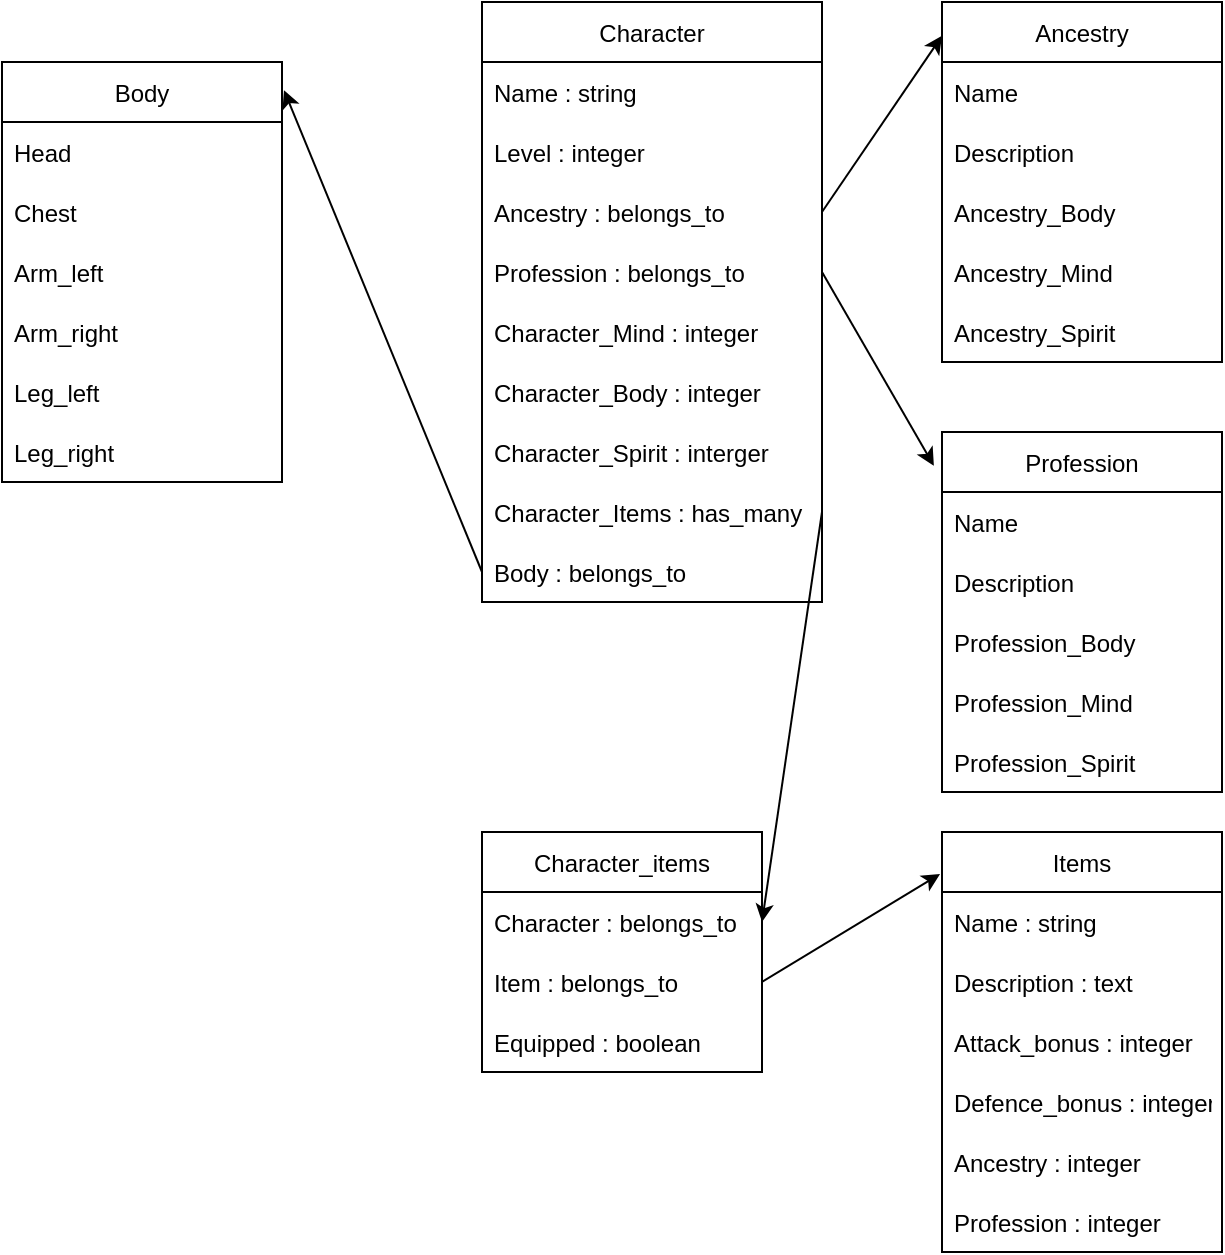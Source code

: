 <mxfile>
    <diagram id="YG7Mp7g4GFFRJLKrn7kD" name="ERD">
        <mxGraphModel dx="910" dy="627" grid="1" gridSize="10" guides="1" tooltips="1" connect="1" arrows="1" fold="1" page="1" pageScale="1" pageWidth="850" pageHeight="1100" math="0" shadow="0">
            <root>
                <mxCell id="30YPt-hrgtb1ijpq8aqN-0"/>
                <mxCell id="30YPt-hrgtb1ijpq8aqN-1" parent="30YPt-hrgtb1ijpq8aqN-0"/>
                <mxCell id="DeDezCakj3QE2Zx5X0VK-0" value="Character" style="swimlane;fontStyle=0;childLayout=stackLayout;horizontal=1;startSize=30;horizontalStack=0;resizeParent=1;resizeParentMax=0;resizeLast=0;collapsible=1;marginBottom=0;" vertex="1" parent="30YPt-hrgtb1ijpq8aqN-1">
                    <mxGeometry x="250" y="55" width="170" height="300" as="geometry"/>
                </mxCell>
                <mxCell id="DeDezCakj3QE2Zx5X0VK-12" value="Name : string" style="text;strokeColor=none;fillColor=none;align=left;verticalAlign=middle;spacingLeft=4;spacingRight=4;overflow=hidden;points=[[0,0.5],[1,0.5]];portConstraint=eastwest;rotatable=0;" vertex="1" parent="DeDezCakj3QE2Zx5X0VK-0">
                    <mxGeometry y="30" width="170" height="30" as="geometry"/>
                </mxCell>
                <mxCell id="DeDezCakj3QE2Zx5X0VK-13" value="Level : integer" style="text;strokeColor=none;fillColor=none;align=left;verticalAlign=middle;spacingLeft=4;spacingRight=4;overflow=hidden;points=[[0,0.5],[1,0.5]];portConstraint=eastwest;rotatable=0;" vertex="1" parent="DeDezCakj3QE2Zx5X0VK-0">
                    <mxGeometry y="60" width="170" height="30" as="geometry"/>
                </mxCell>
                <mxCell id="DeDezCakj3QE2Zx5X0VK-1" value="Ancestry : belongs_to" style="text;strokeColor=none;fillColor=none;align=left;verticalAlign=middle;spacingLeft=4;spacingRight=4;overflow=hidden;points=[[0,0.5],[1,0.5]];portConstraint=eastwest;rotatable=0;" vertex="1" parent="DeDezCakj3QE2Zx5X0VK-0">
                    <mxGeometry y="90" width="170" height="30" as="geometry"/>
                </mxCell>
                <mxCell id="DeDezCakj3QE2Zx5X0VK-2" value="Profession : belongs_to" style="text;strokeColor=none;fillColor=none;align=left;verticalAlign=middle;spacingLeft=4;spacingRight=4;overflow=hidden;points=[[0,0.5],[1,0.5]];portConstraint=eastwest;rotatable=0;" vertex="1" parent="DeDezCakj3QE2Zx5X0VK-0">
                    <mxGeometry y="120" width="170" height="30" as="geometry"/>
                </mxCell>
                <mxCell id="DeDezCakj3QE2Zx5X0VK-4" value="Character_Mind : integer" style="text;strokeColor=none;fillColor=none;align=left;verticalAlign=middle;spacingLeft=4;spacingRight=4;overflow=hidden;points=[[0,0.5],[1,0.5]];portConstraint=eastwest;rotatable=0;" vertex="1" parent="DeDezCakj3QE2Zx5X0VK-0">
                    <mxGeometry y="150" width="170" height="30" as="geometry"/>
                </mxCell>
                <mxCell id="DeDezCakj3QE2Zx5X0VK-5" value="Character_Body : integer" style="text;strokeColor=none;fillColor=none;align=left;verticalAlign=middle;spacingLeft=4;spacingRight=4;overflow=hidden;points=[[0,0.5],[1,0.5]];portConstraint=eastwest;rotatable=0;" vertex="1" parent="DeDezCakj3QE2Zx5X0VK-0">
                    <mxGeometry y="180" width="170" height="30" as="geometry"/>
                </mxCell>
                <mxCell id="DeDezCakj3QE2Zx5X0VK-6" value="Character_Spirit : interger" style="text;strokeColor=none;fillColor=none;align=left;verticalAlign=middle;spacingLeft=4;spacingRight=4;overflow=hidden;points=[[0,0.5],[1,0.5]];portConstraint=eastwest;rotatable=0;" vertex="1" parent="DeDezCakj3QE2Zx5X0VK-0">
                    <mxGeometry y="210" width="170" height="30" as="geometry"/>
                </mxCell>
                <mxCell id="DeDezCakj3QE2Zx5X0VK-7" value="Character_Items : has_many" style="text;strokeColor=none;fillColor=none;align=left;verticalAlign=middle;spacingLeft=4;spacingRight=4;overflow=hidden;points=[[0,0.5],[1,0.5]];portConstraint=eastwest;rotatable=0;" vertex="1" parent="DeDezCakj3QE2Zx5X0VK-0">
                    <mxGeometry y="240" width="170" height="30" as="geometry"/>
                </mxCell>
                <mxCell id="DeDezCakj3QE2Zx5X0VK-39" value="Body : belongs_to" style="text;strokeColor=none;fillColor=none;align=left;verticalAlign=middle;spacingLeft=4;spacingRight=4;overflow=hidden;points=[[0,0.5],[1,0.5]];portConstraint=eastwest;rotatable=0;" vertex="1" parent="DeDezCakj3QE2Zx5X0VK-0">
                    <mxGeometry y="270" width="170" height="30" as="geometry"/>
                </mxCell>
                <mxCell id="DeDezCakj3QE2Zx5X0VK-8" value="Ancestry" style="swimlane;fontStyle=0;childLayout=stackLayout;horizontal=1;startSize=30;horizontalStack=0;resizeParent=1;resizeParentMax=0;resizeLast=0;collapsible=1;marginBottom=0;" vertex="1" parent="30YPt-hrgtb1ijpq8aqN-1">
                    <mxGeometry x="480" y="55" width="140" height="180" as="geometry"/>
                </mxCell>
                <mxCell id="DeDezCakj3QE2Zx5X0VK-9" value="Name" style="text;strokeColor=none;fillColor=none;align=left;verticalAlign=middle;spacingLeft=4;spacingRight=4;overflow=hidden;points=[[0,0.5],[1,0.5]];portConstraint=eastwest;rotatable=0;" vertex="1" parent="DeDezCakj3QE2Zx5X0VK-8">
                    <mxGeometry y="30" width="140" height="30" as="geometry"/>
                </mxCell>
                <mxCell id="DeDezCakj3QE2Zx5X0VK-11" value="Description" style="text;strokeColor=none;fillColor=none;align=left;verticalAlign=middle;spacingLeft=4;spacingRight=4;overflow=hidden;points=[[0,0.5],[1,0.5]];portConstraint=eastwest;rotatable=0;" vertex="1" parent="DeDezCakj3QE2Zx5X0VK-8">
                    <mxGeometry y="60" width="140" height="30" as="geometry"/>
                </mxCell>
                <mxCell id="DeDezCakj3QE2Zx5X0VK-16" value="Ancestry_Body" style="text;strokeColor=none;fillColor=none;align=left;verticalAlign=middle;spacingLeft=4;spacingRight=4;overflow=hidden;points=[[0,0.5],[1,0.5]];portConstraint=eastwest;rotatable=0;" vertex="1" parent="DeDezCakj3QE2Zx5X0VK-8">
                    <mxGeometry y="90" width="140" height="30" as="geometry"/>
                </mxCell>
                <mxCell id="DeDezCakj3QE2Zx5X0VK-15" value="Ancestry_Mind" style="text;strokeColor=none;fillColor=none;align=left;verticalAlign=middle;spacingLeft=4;spacingRight=4;overflow=hidden;points=[[0,0.5],[1,0.5]];portConstraint=eastwest;rotatable=0;" vertex="1" parent="DeDezCakj3QE2Zx5X0VK-8">
                    <mxGeometry y="120" width="140" height="30" as="geometry"/>
                </mxCell>
                <mxCell id="DeDezCakj3QE2Zx5X0VK-17" value="Ancestry_Spirit" style="text;strokeColor=none;fillColor=none;align=left;verticalAlign=middle;spacingLeft=4;spacingRight=4;overflow=hidden;points=[[0,0.5],[1,0.5]];portConstraint=eastwest;rotatable=0;" vertex="1" parent="DeDezCakj3QE2Zx5X0VK-8">
                    <mxGeometry y="150" width="140" height="30" as="geometry"/>
                </mxCell>
                <mxCell id="DeDezCakj3QE2Zx5X0VK-18" value="Profession" style="swimlane;fontStyle=0;childLayout=stackLayout;horizontal=1;startSize=30;horizontalStack=0;resizeParent=1;resizeParentMax=0;resizeLast=0;collapsible=1;marginBottom=0;" vertex="1" parent="30YPt-hrgtb1ijpq8aqN-1">
                    <mxGeometry x="480" y="270" width="140" height="180" as="geometry"/>
                </mxCell>
                <mxCell id="DeDezCakj3QE2Zx5X0VK-19" value="Name" style="text;strokeColor=none;fillColor=none;align=left;verticalAlign=middle;spacingLeft=4;spacingRight=4;overflow=hidden;points=[[0,0.5],[1,0.5]];portConstraint=eastwest;rotatable=0;" vertex="1" parent="DeDezCakj3QE2Zx5X0VK-18">
                    <mxGeometry y="30" width="140" height="30" as="geometry"/>
                </mxCell>
                <mxCell id="DeDezCakj3QE2Zx5X0VK-20" value="Description" style="text;strokeColor=none;fillColor=none;align=left;verticalAlign=middle;spacingLeft=4;spacingRight=4;overflow=hidden;points=[[0,0.5],[1,0.5]];portConstraint=eastwest;rotatable=0;" vertex="1" parent="DeDezCakj3QE2Zx5X0VK-18">
                    <mxGeometry y="60" width="140" height="30" as="geometry"/>
                </mxCell>
                <mxCell id="DeDezCakj3QE2Zx5X0VK-21" value="Profession_Body" style="text;strokeColor=none;fillColor=none;align=left;verticalAlign=middle;spacingLeft=4;spacingRight=4;overflow=hidden;points=[[0,0.5],[1,0.5]];portConstraint=eastwest;rotatable=0;" vertex="1" parent="DeDezCakj3QE2Zx5X0VK-18">
                    <mxGeometry y="90" width="140" height="30" as="geometry"/>
                </mxCell>
                <mxCell id="DeDezCakj3QE2Zx5X0VK-22" value="Profession_Mind" style="text;strokeColor=none;fillColor=none;align=left;verticalAlign=middle;spacingLeft=4;spacingRight=4;overflow=hidden;points=[[0,0.5],[1,0.5]];portConstraint=eastwest;rotatable=0;" vertex="1" parent="DeDezCakj3QE2Zx5X0VK-18">
                    <mxGeometry y="120" width="140" height="30" as="geometry"/>
                </mxCell>
                <mxCell id="DeDezCakj3QE2Zx5X0VK-23" value="Profession_Spirit" style="text;strokeColor=none;fillColor=none;align=left;verticalAlign=middle;spacingLeft=4;spacingRight=4;overflow=hidden;points=[[0,0.5],[1,0.5]];portConstraint=eastwest;rotatable=0;" vertex="1" parent="DeDezCakj3QE2Zx5X0VK-18">
                    <mxGeometry y="150" width="140" height="30" as="geometry"/>
                </mxCell>
                <mxCell id="DeDezCakj3QE2Zx5X0VK-25" value="Items" style="swimlane;fontStyle=0;childLayout=stackLayout;horizontal=1;startSize=30;horizontalStack=0;resizeParent=1;resizeParentMax=0;resizeLast=0;collapsible=1;marginBottom=0;" vertex="1" parent="30YPt-hrgtb1ijpq8aqN-1">
                    <mxGeometry x="480" y="470" width="140" height="210" as="geometry"/>
                </mxCell>
                <mxCell id="DeDezCakj3QE2Zx5X0VK-27" value="Name : string" style="text;strokeColor=none;fillColor=none;align=left;verticalAlign=middle;spacingLeft=4;spacingRight=4;overflow=hidden;points=[[0,0.5],[1,0.5]];portConstraint=eastwest;rotatable=0;" vertex="1" parent="DeDezCakj3QE2Zx5X0VK-25">
                    <mxGeometry y="30" width="140" height="30" as="geometry"/>
                </mxCell>
                <mxCell id="DeDezCakj3QE2Zx5X0VK-28" value="Description : text" style="text;strokeColor=none;fillColor=none;align=left;verticalAlign=middle;spacingLeft=4;spacingRight=4;overflow=hidden;points=[[0,0.5],[1,0.5]];portConstraint=eastwest;rotatable=0;" vertex="1" parent="DeDezCakj3QE2Zx5X0VK-25">
                    <mxGeometry y="60" width="140" height="30" as="geometry"/>
                </mxCell>
                <mxCell id="DeDezCakj3QE2Zx5X0VK-29" value="Attack_bonus : integer" style="text;strokeColor=none;fillColor=none;align=left;verticalAlign=middle;spacingLeft=4;spacingRight=4;overflow=hidden;points=[[0,0.5],[1,0.5]];portConstraint=eastwest;rotatable=0;" vertex="1" parent="DeDezCakj3QE2Zx5X0VK-25">
                    <mxGeometry y="90" width="140" height="30" as="geometry"/>
                </mxCell>
                <mxCell id="DeDezCakj3QE2Zx5X0VK-30" value="Defence_bonus : integer" style="text;strokeColor=none;fillColor=none;align=left;verticalAlign=middle;spacingLeft=4;spacingRight=4;overflow=hidden;points=[[0,0.5],[1,0.5]];portConstraint=eastwest;rotatable=0;" vertex="1" parent="DeDezCakj3QE2Zx5X0VK-25">
                    <mxGeometry y="120" width="140" height="30" as="geometry"/>
                </mxCell>
                <mxCell id="DeDezCakj3QE2Zx5X0VK-33" value="Ancestry : integer" style="text;strokeColor=none;fillColor=none;align=left;verticalAlign=middle;spacingLeft=4;spacingRight=4;overflow=hidden;points=[[0,0.5],[1,0.5]];portConstraint=eastwest;rotatable=0;" vertex="1" parent="DeDezCakj3QE2Zx5X0VK-25">
                    <mxGeometry y="150" width="140" height="30" as="geometry"/>
                </mxCell>
                <mxCell id="DeDezCakj3QE2Zx5X0VK-34" value="Profession : integer" style="text;strokeColor=none;fillColor=none;align=left;verticalAlign=middle;spacingLeft=4;spacingRight=4;overflow=hidden;points=[[0,0.5],[1,0.5]];portConstraint=eastwest;rotatable=0;" vertex="1" parent="DeDezCakj3QE2Zx5X0VK-25">
                    <mxGeometry y="180" width="140" height="30" as="geometry"/>
                </mxCell>
                <mxCell id="DeDezCakj3QE2Zx5X0VK-35" value="Body" style="swimlane;fontStyle=0;childLayout=stackLayout;horizontal=1;startSize=30;horizontalStack=0;resizeParent=1;resizeParentMax=0;resizeLast=0;collapsible=1;marginBottom=0;" vertex="1" parent="30YPt-hrgtb1ijpq8aqN-1">
                    <mxGeometry x="10" y="85" width="140" height="210" as="geometry"/>
                </mxCell>
                <mxCell id="DeDezCakj3QE2Zx5X0VK-36" value="Head " style="text;strokeColor=none;fillColor=none;align=left;verticalAlign=middle;spacingLeft=4;spacingRight=4;overflow=hidden;points=[[0,0.5],[1,0.5]];portConstraint=eastwest;rotatable=0;" vertex="1" parent="DeDezCakj3QE2Zx5X0VK-35">
                    <mxGeometry y="30" width="140" height="30" as="geometry"/>
                </mxCell>
                <mxCell id="DeDezCakj3QE2Zx5X0VK-37" value="Chest" style="text;strokeColor=none;fillColor=none;align=left;verticalAlign=middle;spacingLeft=4;spacingRight=4;overflow=hidden;points=[[0,0.5],[1,0.5]];portConstraint=eastwest;rotatable=0;" vertex="1" parent="DeDezCakj3QE2Zx5X0VK-35">
                    <mxGeometry y="60" width="140" height="30" as="geometry"/>
                </mxCell>
                <mxCell id="DeDezCakj3QE2Zx5X0VK-38" value="Arm_left" style="text;strokeColor=none;fillColor=none;align=left;verticalAlign=middle;spacingLeft=4;spacingRight=4;overflow=hidden;points=[[0,0.5],[1,0.5]];portConstraint=eastwest;rotatable=0;" vertex="1" parent="DeDezCakj3QE2Zx5X0VK-35">
                    <mxGeometry y="90" width="140" height="30" as="geometry"/>
                </mxCell>
                <mxCell id="DeDezCakj3QE2Zx5X0VK-40" value="Arm_right" style="text;strokeColor=none;fillColor=none;align=left;verticalAlign=middle;spacingLeft=4;spacingRight=4;overflow=hidden;points=[[0,0.5],[1,0.5]];portConstraint=eastwest;rotatable=0;" vertex="1" parent="DeDezCakj3QE2Zx5X0VK-35">
                    <mxGeometry y="120" width="140" height="30" as="geometry"/>
                </mxCell>
                <mxCell id="DeDezCakj3QE2Zx5X0VK-41" value="Leg_left" style="text;strokeColor=none;fillColor=none;align=left;verticalAlign=middle;spacingLeft=4;spacingRight=4;overflow=hidden;points=[[0,0.5],[1,0.5]];portConstraint=eastwest;rotatable=0;" vertex="1" parent="DeDezCakj3QE2Zx5X0VK-35">
                    <mxGeometry y="150" width="140" height="30" as="geometry"/>
                </mxCell>
                <mxCell id="DeDezCakj3QE2Zx5X0VK-42" value="Leg_right" style="text;strokeColor=none;fillColor=none;align=left;verticalAlign=middle;spacingLeft=4;spacingRight=4;overflow=hidden;points=[[0,0.5],[1,0.5]];portConstraint=eastwest;rotatable=0;" vertex="1" parent="DeDezCakj3QE2Zx5X0VK-35">
                    <mxGeometry y="180" width="140" height="30" as="geometry"/>
                </mxCell>
                <mxCell id="DeDezCakj3QE2Zx5X0VK-43" style="edgeStyle=none;html=1;exitX=1;exitY=0.5;exitDx=0;exitDy=0;entryX=0;entryY=0.094;entryDx=0;entryDy=0;entryPerimeter=0;" edge="1" parent="30YPt-hrgtb1ijpq8aqN-1" source="DeDezCakj3QE2Zx5X0VK-1" target="DeDezCakj3QE2Zx5X0VK-8">
                    <mxGeometry relative="1" as="geometry"/>
                </mxCell>
                <mxCell id="DeDezCakj3QE2Zx5X0VK-44" style="edgeStyle=none;html=1;exitX=1;exitY=0.5;exitDx=0;exitDy=0;entryX=-0.029;entryY=0.094;entryDx=0;entryDy=0;entryPerimeter=0;" edge="1" parent="30YPt-hrgtb1ijpq8aqN-1" source="DeDezCakj3QE2Zx5X0VK-2" target="DeDezCakj3QE2Zx5X0VK-18">
                    <mxGeometry relative="1" as="geometry"/>
                </mxCell>
                <mxCell id="DeDezCakj3QE2Zx5X0VK-45" value="Character_items" style="swimlane;fontStyle=0;childLayout=stackLayout;horizontal=1;startSize=30;horizontalStack=0;resizeParent=1;resizeParentMax=0;resizeLast=0;collapsible=1;marginBottom=0;" vertex="1" parent="30YPt-hrgtb1ijpq8aqN-1">
                    <mxGeometry x="250" y="470" width="140" height="120" as="geometry"/>
                </mxCell>
                <mxCell id="DeDezCakj3QE2Zx5X0VK-46" value="Character : belongs_to" style="text;strokeColor=none;fillColor=none;align=left;verticalAlign=middle;spacingLeft=4;spacingRight=4;overflow=hidden;points=[[0,0.5],[1,0.5]];portConstraint=eastwest;rotatable=0;" vertex="1" parent="DeDezCakj3QE2Zx5X0VK-45">
                    <mxGeometry y="30" width="140" height="30" as="geometry"/>
                </mxCell>
                <mxCell id="DeDezCakj3QE2Zx5X0VK-47" value="Item : belongs_to" style="text;strokeColor=none;fillColor=none;align=left;verticalAlign=middle;spacingLeft=4;spacingRight=4;overflow=hidden;points=[[0,0.5],[1,0.5]];portConstraint=eastwest;rotatable=0;" vertex="1" parent="DeDezCakj3QE2Zx5X0VK-45">
                    <mxGeometry y="60" width="140" height="30" as="geometry"/>
                </mxCell>
                <mxCell id="DeDezCakj3QE2Zx5X0VK-32" value="Equipped : boolean" style="text;strokeColor=none;fillColor=none;align=left;verticalAlign=middle;spacingLeft=4;spacingRight=4;overflow=hidden;points=[[0,0.5],[1,0.5]];portConstraint=eastwest;rotatable=0;" vertex="1" parent="DeDezCakj3QE2Zx5X0VK-45">
                    <mxGeometry y="90" width="140" height="30" as="geometry"/>
                </mxCell>
                <mxCell id="DeDezCakj3QE2Zx5X0VK-49" style="edgeStyle=none;html=1;exitX=0;exitY=0.5;exitDx=0;exitDy=0;entryX=1.007;entryY=0.067;entryDx=0;entryDy=0;entryPerimeter=0;" edge="1" parent="30YPt-hrgtb1ijpq8aqN-1" source="DeDezCakj3QE2Zx5X0VK-39" target="DeDezCakj3QE2Zx5X0VK-35">
                    <mxGeometry relative="1" as="geometry"/>
                </mxCell>
                <mxCell id="DeDezCakj3QE2Zx5X0VK-50" style="edgeStyle=none;html=1;exitX=1;exitY=0.5;exitDx=0;exitDy=0;entryX=1;entryY=0.5;entryDx=0;entryDy=0;" edge="1" parent="30YPt-hrgtb1ijpq8aqN-1" source="DeDezCakj3QE2Zx5X0VK-7" target="DeDezCakj3QE2Zx5X0VK-46">
                    <mxGeometry relative="1" as="geometry"/>
                </mxCell>
                <mxCell id="DeDezCakj3QE2Zx5X0VK-51" style="edgeStyle=none;html=1;exitX=1;exitY=0.5;exitDx=0;exitDy=0;entryX=-0.007;entryY=0.1;entryDx=0;entryDy=0;entryPerimeter=0;" edge="1" parent="30YPt-hrgtb1ijpq8aqN-1" source="DeDezCakj3QE2Zx5X0VK-47" target="DeDezCakj3QE2Zx5X0VK-25">
                    <mxGeometry relative="1" as="geometry"/>
                </mxCell>
            </root>
        </mxGraphModel>
    </diagram>
</mxfile>